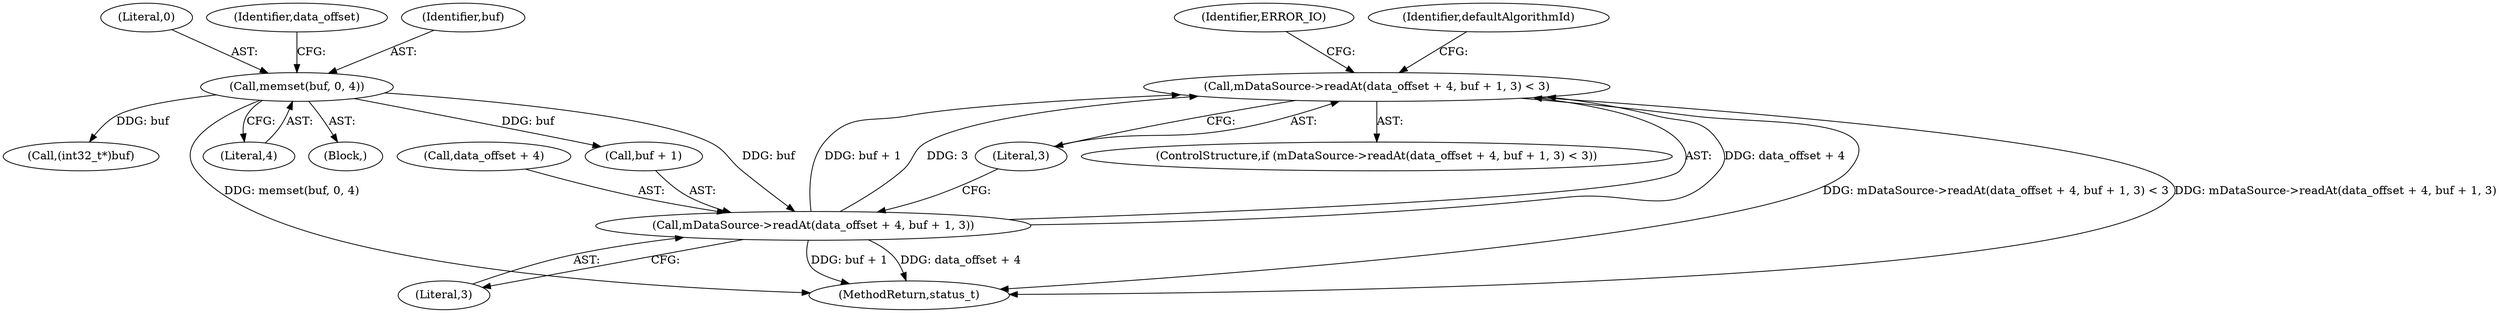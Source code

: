 digraph "0_Android_e7142a0703bc93f75e213e96ebc19000022afed9@API" {
"1000904" [label="(Call,mDataSource->readAt(data_offset + 4, buf + 1, 3) < 3)"];
"1000905" [label="(Call,mDataSource->readAt(data_offset + 4, buf + 1, 3))"];
"1000899" [label="(Call,memset(buf, 0, 4))"];
"1000903" [label="(ControlStructure,if (mDataSource->readAt(data_offset + 4, buf + 1, 3) < 3))"];
"1000902" [label="(Literal,4)"];
"1000907" [label="(Identifier,data_offset)"];
"1000922" [label="(Call,(int32_t*)buf)"];
"1000919" [label="(Identifier,defaultAlgorithmId)"];
"1000905" [label="(Call,mDataSource->readAt(data_offset + 4, buf + 1, 3))"];
"1000913" [label="(Literal,3)"];
"1000916" [label="(Identifier,ERROR_IO)"];
"1000906" [label="(Call,data_offset + 4)"];
"1003275" [label="(MethodReturn,status_t)"];
"1000909" [label="(Call,buf + 1)"];
"1000904" [label="(Call,mDataSource->readAt(data_offset + 4, buf + 1, 3) < 3)"];
"1000900" [label="(Identifier,buf)"];
"1000886" [label="(Block,)"];
"1000912" [label="(Literal,3)"];
"1000899" [label="(Call,memset(buf, 0, 4))"];
"1000901" [label="(Literal,0)"];
"1000904" -> "1000903"  [label="AST: "];
"1000904" -> "1000913"  [label="CFG: "];
"1000905" -> "1000904"  [label="AST: "];
"1000913" -> "1000904"  [label="AST: "];
"1000916" -> "1000904"  [label="CFG: "];
"1000919" -> "1000904"  [label="CFG: "];
"1000904" -> "1003275"  [label="DDG: mDataSource->readAt(data_offset + 4, buf + 1, 3) < 3"];
"1000904" -> "1003275"  [label="DDG: mDataSource->readAt(data_offset + 4, buf + 1, 3)"];
"1000905" -> "1000904"  [label="DDG: data_offset + 4"];
"1000905" -> "1000904"  [label="DDG: buf + 1"];
"1000905" -> "1000904"  [label="DDG: 3"];
"1000905" -> "1000912"  [label="CFG: "];
"1000906" -> "1000905"  [label="AST: "];
"1000909" -> "1000905"  [label="AST: "];
"1000912" -> "1000905"  [label="AST: "];
"1000913" -> "1000905"  [label="CFG: "];
"1000905" -> "1003275"  [label="DDG: data_offset + 4"];
"1000905" -> "1003275"  [label="DDG: buf + 1"];
"1000899" -> "1000905"  [label="DDG: buf"];
"1000899" -> "1000886"  [label="AST: "];
"1000899" -> "1000902"  [label="CFG: "];
"1000900" -> "1000899"  [label="AST: "];
"1000901" -> "1000899"  [label="AST: "];
"1000902" -> "1000899"  [label="AST: "];
"1000907" -> "1000899"  [label="CFG: "];
"1000899" -> "1003275"  [label="DDG: memset(buf, 0, 4)"];
"1000899" -> "1000909"  [label="DDG: buf"];
"1000899" -> "1000922"  [label="DDG: buf"];
}
